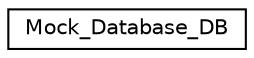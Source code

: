 digraph "Graphical Class Hierarchy"
{
 // LATEX_PDF_SIZE
  edge [fontname="Helvetica",fontsize="10",labelfontname="Helvetica",labelfontsize="10"];
  node [fontname="Helvetica",fontsize="10",shape=record];
  rankdir="LR";
  Node0 [label="Mock_Database_DB",height=0.2,width=0.4,color="black", fillcolor="white", style="filled",URL="$class_mock___database___d_b.html",tooltip=" "];
}
